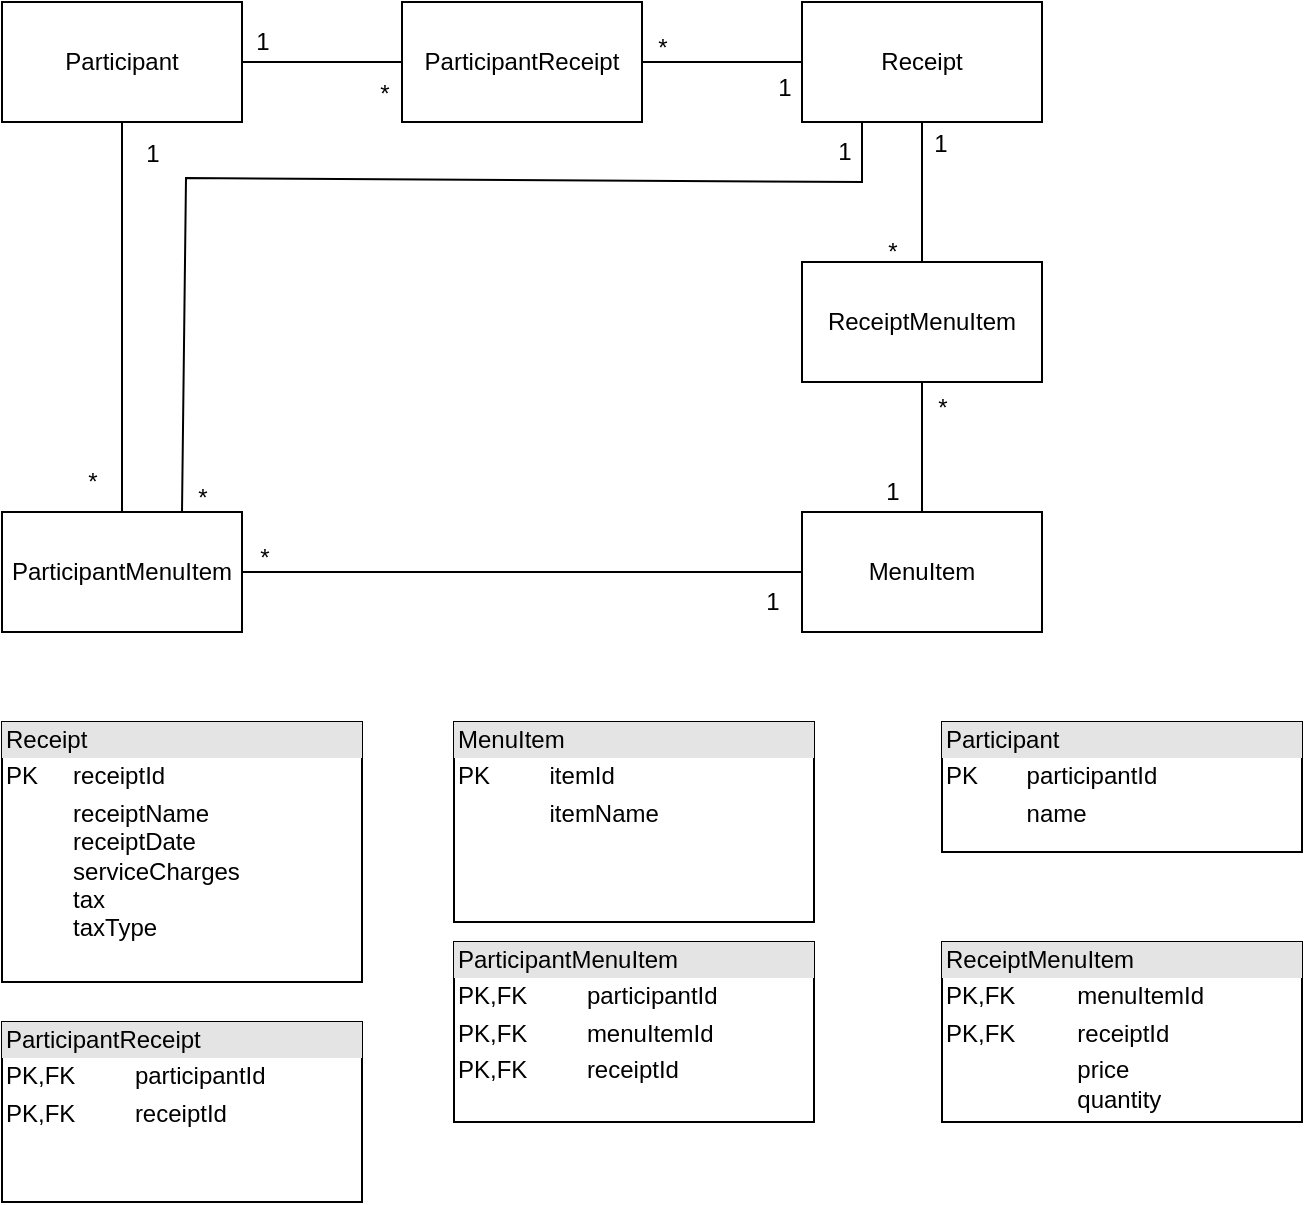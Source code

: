 <mxfile version="26.0.16">
  <diagram name="Page-1" id="TOtagjapCIBWDvMS9IOb">
    <mxGraphModel dx="1116" dy="523" grid="1" gridSize="10" guides="1" tooltips="1" connect="1" arrows="1" fold="1" page="1" pageScale="1" pageWidth="827" pageHeight="1169" math="0" shadow="0">
      <root>
        <mxCell id="0" />
        <mxCell id="1" parent="0" />
        <mxCell id="9LBnmJ6oTcPb4k86j7jv-1" value="Participant" style="rounded=0;whiteSpace=wrap;html=1;" vertex="1" parent="1">
          <mxGeometry x="40" y="300" width="120" height="60" as="geometry" />
        </mxCell>
        <mxCell id="9LBnmJ6oTcPb4k86j7jv-2" value="MenuItem" style="rounded=0;whiteSpace=wrap;html=1;" vertex="1" parent="1">
          <mxGeometry x="440" y="555" width="120" height="60" as="geometry" />
        </mxCell>
        <mxCell id="9LBnmJ6oTcPb4k86j7jv-3" value="Receipt" style="rounded=0;whiteSpace=wrap;html=1;" vertex="1" parent="1">
          <mxGeometry x="440" y="300" width="120" height="60" as="geometry" />
        </mxCell>
        <mxCell id="9LBnmJ6oTcPb4k86j7jv-4" value="ParticipantMenuItem" style="rounded=0;whiteSpace=wrap;html=1;" vertex="1" parent="1">
          <mxGeometry x="40" y="555" width="120" height="60" as="geometry" />
        </mxCell>
        <mxCell id="9LBnmJ6oTcPb4k86j7jv-5" value="ParticipantReceipt" style="rounded=0;whiteSpace=wrap;html=1;" vertex="1" parent="1">
          <mxGeometry x="240" y="300" width="120" height="60" as="geometry" />
        </mxCell>
        <mxCell id="9LBnmJ6oTcPb4k86j7jv-6" value="ReceiptMenuItem" style="rounded=0;whiteSpace=wrap;html=1;" vertex="1" parent="1">
          <mxGeometry x="440" y="430" width="120" height="60" as="geometry" />
        </mxCell>
        <mxCell id="9LBnmJ6oTcPb4k86j7jv-7" value="" style="endArrow=none;html=1;rounded=0;exitX=1;exitY=0.5;exitDx=0;exitDy=0;entryX=0;entryY=0.5;entryDx=0;entryDy=0;" edge="1" parent="1" source="9LBnmJ6oTcPb4k86j7jv-1" target="9LBnmJ6oTcPb4k86j7jv-5">
          <mxGeometry width="50" height="50" relative="1" as="geometry">
            <mxPoint x="150" y="450" as="sourcePoint" />
            <mxPoint x="200" y="400" as="targetPoint" />
          </mxGeometry>
        </mxCell>
        <mxCell id="9LBnmJ6oTcPb4k86j7jv-8" value="1" style="text;html=1;align=center;verticalAlign=middle;resizable=0;points=[];autosize=1;strokeColor=none;fillColor=none;" vertex="1" parent="1">
          <mxGeometry x="155" y="305" width="30" height="30" as="geometry" />
        </mxCell>
        <mxCell id="9LBnmJ6oTcPb4k86j7jv-9" value="*" style="text;html=1;align=center;verticalAlign=middle;resizable=0;points=[];autosize=1;strokeColor=none;fillColor=none;" vertex="1" parent="1">
          <mxGeometry x="216" y="331" width="30" height="30" as="geometry" />
        </mxCell>
        <mxCell id="9LBnmJ6oTcPb4k86j7jv-10" value="" style="endArrow=none;html=1;rounded=0;exitX=1;exitY=0.5;exitDx=0;exitDy=0;entryX=0;entryY=0.5;entryDx=0;entryDy=0;" edge="1" parent="1" source="9LBnmJ6oTcPb4k86j7jv-5" target="9LBnmJ6oTcPb4k86j7jv-3">
          <mxGeometry width="50" height="50" relative="1" as="geometry">
            <mxPoint x="350" y="420" as="sourcePoint" />
            <mxPoint x="400" y="370" as="targetPoint" />
          </mxGeometry>
        </mxCell>
        <mxCell id="9LBnmJ6oTcPb4k86j7jv-11" value="*" style="text;html=1;align=center;verticalAlign=middle;resizable=0;points=[];autosize=1;strokeColor=none;fillColor=none;" vertex="1" parent="1">
          <mxGeometry x="355" y="308" width="30" height="30" as="geometry" />
        </mxCell>
        <mxCell id="9LBnmJ6oTcPb4k86j7jv-12" value="1" style="text;html=1;align=center;verticalAlign=middle;resizable=0;points=[];autosize=1;strokeColor=none;fillColor=none;" vertex="1" parent="1">
          <mxGeometry x="416" y="328" width="30" height="30" as="geometry" />
        </mxCell>
        <mxCell id="9LBnmJ6oTcPb4k86j7jv-13" value="" style="endArrow=none;html=1;rounded=0;entryX=0.5;entryY=1;entryDx=0;entryDy=0;" edge="1" parent="1" target="9LBnmJ6oTcPb4k86j7jv-3">
          <mxGeometry width="50" height="50" relative="1" as="geometry">
            <mxPoint x="500" y="430" as="sourcePoint" />
            <mxPoint x="510" y="380" as="targetPoint" />
          </mxGeometry>
        </mxCell>
        <mxCell id="9LBnmJ6oTcPb4k86j7jv-14" value="1" style="text;html=1;align=center;verticalAlign=middle;resizable=0;points=[];autosize=1;strokeColor=none;fillColor=none;" vertex="1" parent="1">
          <mxGeometry x="494" y="356" width="30" height="30" as="geometry" />
        </mxCell>
        <mxCell id="9LBnmJ6oTcPb4k86j7jv-16" value="*" style="text;html=1;align=center;verticalAlign=middle;resizable=0;points=[];autosize=1;strokeColor=none;fillColor=none;" vertex="1" parent="1">
          <mxGeometry x="470" y="410" width="30" height="30" as="geometry" />
        </mxCell>
        <mxCell id="9LBnmJ6oTcPb4k86j7jv-17" value="" style="endArrow=none;html=1;rounded=0;entryX=0.5;entryY=1;entryDx=0;entryDy=0;exitX=0.5;exitY=0;exitDx=0;exitDy=0;" edge="1" parent="1" source="9LBnmJ6oTcPb4k86j7jv-2" target="9LBnmJ6oTcPb4k86j7jv-6">
          <mxGeometry width="50" height="50" relative="1" as="geometry">
            <mxPoint x="370" y="570" as="sourcePoint" />
            <mxPoint x="420" y="520" as="targetPoint" />
          </mxGeometry>
        </mxCell>
        <mxCell id="9LBnmJ6oTcPb4k86j7jv-18" value="*" style="text;html=1;align=center;verticalAlign=middle;resizable=0;points=[];autosize=1;strokeColor=none;fillColor=none;" vertex="1" parent="1">
          <mxGeometry x="495" y="488" width="30" height="30" as="geometry" />
        </mxCell>
        <mxCell id="9LBnmJ6oTcPb4k86j7jv-19" value="1" style="text;html=1;align=center;verticalAlign=middle;resizable=0;points=[];autosize=1;strokeColor=none;fillColor=none;" vertex="1" parent="1">
          <mxGeometry x="470" y="530" width="30" height="30" as="geometry" />
        </mxCell>
        <mxCell id="9LBnmJ6oTcPb4k86j7jv-20" value="" style="endArrow=none;html=1;rounded=0;entryX=0.5;entryY=1;entryDx=0;entryDy=0;exitX=0.5;exitY=0;exitDx=0;exitDy=0;" edge="1" parent="1" source="9LBnmJ6oTcPb4k86j7jv-4" target="9LBnmJ6oTcPb4k86j7jv-1">
          <mxGeometry width="50" height="50" relative="1" as="geometry">
            <mxPoint x="70" y="440" as="sourcePoint" />
            <mxPoint x="120" y="390" as="targetPoint" />
          </mxGeometry>
        </mxCell>
        <mxCell id="9LBnmJ6oTcPb4k86j7jv-21" value="" style="endArrow=none;html=1;rounded=0;entryX=0;entryY=0.5;entryDx=0;entryDy=0;exitX=1;exitY=0.5;exitDx=0;exitDy=0;" edge="1" parent="1" source="9LBnmJ6oTcPb4k86j7jv-4" target="9LBnmJ6oTcPb4k86j7jv-2">
          <mxGeometry width="50" height="50" relative="1" as="geometry">
            <mxPoint x="350" y="620" as="sourcePoint" />
            <mxPoint x="400" y="570" as="targetPoint" />
          </mxGeometry>
        </mxCell>
        <mxCell id="9LBnmJ6oTcPb4k86j7jv-22" value="*" style="text;html=1;align=center;verticalAlign=middle;resizable=0;points=[];autosize=1;strokeColor=none;fillColor=none;" vertex="1" parent="1">
          <mxGeometry x="156" y="563" width="30" height="30" as="geometry" />
        </mxCell>
        <mxCell id="9LBnmJ6oTcPb4k86j7jv-23" value="*" style="text;html=1;align=center;verticalAlign=middle;resizable=0;points=[];autosize=1;strokeColor=none;fillColor=none;" vertex="1" parent="1">
          <mxGeometry x="70" y="525" width="30" height="30" as="geometry" />
        </mxCell>
        <mxCell id="9LBnmJ6oTcPb4k86j7jv-25" value="1" style="text;html=1;align=center;verticalAlign=middle;resizable=0;points=[];autosize=1;strokeColor=none;fillColor=none;" vertex="1" parent="1">
          <mxGeometry x="100" y="361" width="30" height="30" as="geometry" />
        </mxCell>
        <mxCell id="9LBnmJ6oTcPb4k86j7jv-26" value="1" style="text;html=1;align=center;verticalAlign=middle;resizable=0;points=[];autosize=1;strokeColor=none;fillColor=none;" vertex="1" parent="1">
          <mxGeometry x="410" y="585" width="30" height="30" as="geometry" />
        </mxCell>
        <mxCell id="9LBnmJ6oTcPb4k86j7jv-28" value="&lt;div style=&quot;box-sizing: border-box; width: 100%; background: rgb(228, 228, 228); padding: 2px;&quot;&gt;Receipt&lt;/div&gt;&lt;table style=&quot;width:100%;font-size:1em;&quot; cellpadding=&quot;2&quot; cellspacing=&quot;0&quot;&gt;&lt;tbody&gt;&lt;tr&gt;&lt;td&gt;PK&lt;/td&gt;&lt;td&gt;receiptId&lt;/td&gt;&lt;/tr&gt;&lt;tr&gt;&lt;td&gt;&lt;/td&gt;&lt;td&gt;receiptName&lt;br&gt;receiptDate&lt;br&gt;serviceCharges&lt;br&gt;tax&lt;br&gt;taxType&lt;br&gt;&lt;br&gt;&lt;/td&gt;&lt;/tr&gt;&lt;/tbody&gt;&lt;/table&gt;" style="verticalAlign=top;align=left;overflow=fill;html=1;whiteSpace=wrap;" vertex="1" parent="1">
          <mxGeometry x="40" y="660" width="180" height="130" as="geometry" />
        </mxCell>
        <mxCell id="9LBnmJ6oTcPb4k86j7jv-29" value="&lt;div style=&quot;box-sizing: border-box; width: 100%; background: rgb(228, 228, 228); padding: 2px;&quot;&gt;MenuItem&lt;/div&gt;&lt;table style=&quot;width:100%;font-size:1em;&quot; cellpadding=&quot;2&quot; cellspacing=&quot;0&quot;&gt;&lt;tbody&gt;&lt;tr&gt;&lt;td&gt;PK&lt;/td&gt;&lt;td&gt;itemId&lt;/td&gt;&lt;/tr&gt;&lt;tr&gt;&lt;td&gt;&lt;/td&gt;&lt;td&gt;itemName&lt;br&gt;&lt;br&gt;&lt;br&gt;&lt;/td&gt;&lt;/tr&gt;&lt;/tbody&gt;&lt;/table&gt;" style="verticalAlign=top;align=left;overflow=fill;html=1;whiteSpace=wrap;" vertex="1" parent="1">
          <mxGeometry x="266" y="660" width="180" height="100" as="geometry" />
        </mxCell>
        <mxCell id="9LBnmJ6oTcPb4k86j7jv-30" value="&lt;div style=&quot;box-sizing: border-box; width: 100%; background: rgb(228, 228, 228); padding: 2px;&quot;&gt;Participant&lt;/div&gt;&lt;table style=&quot;width:100%;font-size:1em;&quot; cellpadding=&quot;2&quot; cellspacing=&quot;0&quot;&gt;&lt;tbody&gt;&lt;tr&gt;&lt;td&gt;PK&lt;/td&gt;&lt;td&gt;participantId&lt;/td&gt;&lt;/tr&gt;&lt;tr&gt;&lt;td&gt;&lt;/td&gt;&lt;td&gt;name&lt;br&gt;&lt;br&gt;&lt;/td&gt;&lt;/tr&gt;&lt;/tbody&gt;&lt;/table&gt;" style="verticalAlign=top;align=left;overflow=fill;html=1;whiteSpace=wrap;" vertex="1" parent="1">
          <mxGeometry x="510" y="660" width="180" height="65" as="geometry" />
        </mxCell>
        <mxCell id="9LBnmJ6oTcPb4k86j7jv-32" value="&lt;div style=&quot;box-sizing: border-box; width: 100%; background: rgb(228, 228, 228); padding: 2px;&quot;&gt;ParticipantMenuItem&lt;/div&gt;&lt;table style=&quot;width:100%;font-size:1em;&quot; cellpadding=&quot;2&quot; cellspacing=&quot;0&quot;&gt;&lt;tbody&gt;&lt;tr&gt;&lt;td&gt;PK,FK&lt;/td&gt;&lt;td&gt;participantId&lt;/td&gt;&lt;/tr&gt;&lt;tr&gt;&lt;td&gt;PK,FK&lt;/td&gt;&lt;td&gt;menuItemId&lt;br&gt;&lt;/td&gt;&lt;/tr&gt;&lt;tr&gt;&lt;td&gt;PK,FK&lt;/td&gt;&lt;td&gt;receiptId&lt;/td&gt;&lt;/tr&gt;&lt;/tbody&gt;&lt;/table&gt;" style="verticalAlign=top;align=left;overflow=fill;html=1;whiteSpace=wrap;" vertex="1" parent="1">
          <mxGeometry x="266" y="770" width="180" height="90" as="geometry" />
        </mxCell>
        <mxCell id="9LBnmJ6oTcPb4k86j7jv-33" value="" style="endArrow=none;html=1;rounded=0;entryX=0.25;entryY=1;entryDx=0;entryDy=0;exitX=0.75;exitY=0;exitDx=0;exitDy=0;" edge="1" parent="1" source="9LBnmJ6oTcPb4k86j7jv-4" target="9LBnmJ6oTcPb4k86j7jv-3">
          <mxGeometry width="50" height="50" relative="1" as="geometry">
            <mxPoint x="280" y="450" as="sourcePoint" />
            <mxPoint x="330" y="400" as="targetPoint" />
            <Array as="points">
              <mxPoint x="132" y="388" />
              <mxPoint x="470" y="390" />
            </Array>
          </mxGeometry>
        </mxCell>
        <mxCell id="9LBnmJ6oTcPb4k86j7jv-34" value="1" style="text;html=1;align=center;verticalAlign=middle;resizable=0;points=[];autosize=1;strokeColor=none;fillColor=none;" vertex="1" parent="1">
          <mxGeometry x="446" y="360" width="30" height="30" as="geometry" />
        </mxCell>
        <mxCell id="9LBnmJ6oTcPb4k86j7jv-35" value="*" style="text;html=1;align=center;verticalAlign=middle;resizable=0;points=[];autosize=1;strokeColor=none;fillColor=none;" vertex="1" parent="1">
          <mxGeometry x="125" y="533" width="30" height="30" as="geometry" />
        </mxCell>
        <mxCell id="9LBnmJ6oTcPb4k86j7jv-36" value="&lt;div style=&quot;box-sizing: border-box; width: 100%; background: rgb(228, 228, 228); padding: 2px;&quot;&gt;ReceiptMenuItem&lt;/div&gt;&lt;table style=&quot;width:100%;font-size:1em;&quot; cellpadding=&quot;2&quot; cellspacing=&quot;0&quot;&gt;&lt;tbody&gt;&lt;tr&gt;&lt;td&gt;PK,FK&lt;/td&gt;&lt;td&gt;menuItemId&lt;/td&gt;&lt;/tr&gt;&lt;tr&gt;&lt;td&gt;PK,FK&lt;/td&gt;&lt;td&gt;receiptId&lt;br&gt;&lt;/td&gt;&lt;/tr&gt;&lt;tr&gt;&lt;td&gt;&lt;br&gt;&lt;/td&gt;&lt;td&gt;price&lt;br&gt;quantity&lt;/td&gt;&lt;/tr&gt;&lt;/tbody&gt;&lt;/table&gt;" style="verticalAlign=top;align=left;overflow=fill;html=1;whiteSpace=wrap;" vertex="1" parent="1">
          <mxGeometry x="510" y="770" width="180" height="90" as="geometry" />
        </mxCell>
        <mxCell id="9LBnmJ6oTcPb4k86j7jv-37" value="&lt;div style=&quot;box-sizing: border-box; width: 100%; background: rgb(228, 228, 228); padding: 2px;&quot;&gt;ParticipantReceipt&lt;/div&gt;&lt;table style=&quot;width:100%;font-size:1em;&quot; cellpadding=&quot;2&quot; cellspacing=&quot;0&quot;&gt;&lt;tbody&gt;&lt;tr&gt;&lt;td&gt;PK,FK&lt;/td&gt;&lt;td&gt;participantId&lt;/td&gt;&lt;/tr&gt;&lt;tr&gt;&lt;td&gt;PK,FK&lt;/td&gt;&lt;td&gt;receiptId&lt;br&gt;&lt;/td&gt;&lt;/tr&gt;&lt;tr&gt;&lt;td&gt;&lt;br&gt;&lt;/td&gt;&lt;td&gt;&lt;br&gt;&lt;/td&gt;&lt;/tr&gt;&lt;/tbody&gt;&lt;/table&gt;" style="verticalAlign=top;align=left;overflow=fill;html=1;whiteSpace=wrap;" vertex="1" parent="1">
          <mxGeometry x="40" y="810" width="180" height="90" as="geometry" />
        </mxCell>
      </root>
    </mxGraphModel>
  </diagram>
</mxfile>
